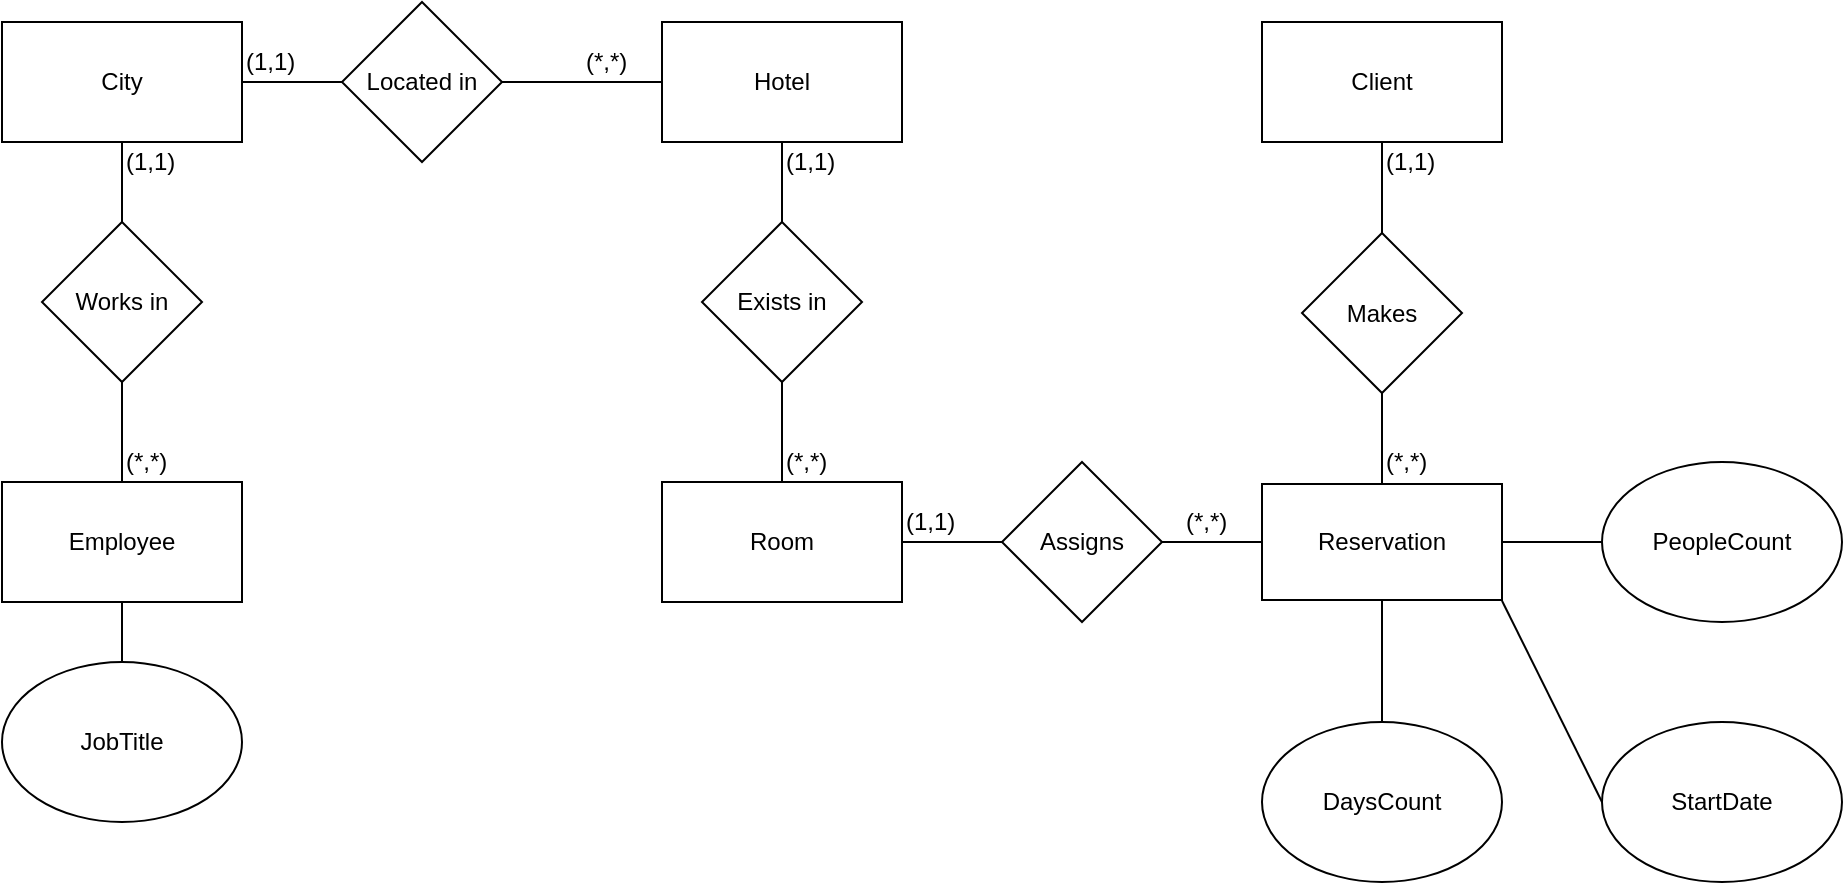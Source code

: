 <mxfile version="10.4.9" type="github"><diagram id="ALXC_ppr7tpdcpcrVswB" name="Page-1"><mxGraphModel dx="840" dy="413" grid="1" gridSize="10" guides="1" tooltips="1" connect="1" arrows="1" fold="1" page="1" pageScale="1" pageWidth="400" pageHeight="500" math="0" shadow="0"><root><mxCell id="0"/><mxCell id="1" parent="0"/><mxCell id="nKNjSr-_bEu66akf5Znx-1" value="Hotel&lt;br&gt;" style="rounded=0;whiteSpace=wrap;html=1;" parent="1" vertex="1"><mxGeometry x="570" y="40" width="120" height="60" as="geometry"/></mxCell><mxCell id="nKNjSr-_bEu66akf5Znx-4" value="Employee&lt;br&gt;" style="rounded=0;whiteSpace=wrap;html=1;" parent="1" vertex="1"><mxGeometry x="240" y="270" width="120" height="60" as="geometry"/></mxCell><mxCell id="chCRjr9lK8vlWC57BzSN-11" style="edgeStyle=none;rounded=0;orthogonalLoop=1;jettySize=auto;html=1;exitX=0.5;exitY=0;exitDx=0;exitDy=0;entryX=0.5;entryY=1;entryDx=0;entryDy=0;endArrow=none;endFill=0;" parent="1" source="nKNjSr-_bEu66akf5Znx-6" target="nKNjSr-_bEu66akf5Znx-4" edge="1"><mxGeometry relative="1" as="geometry"/></mxCell><mxCell id="nKNjSr-_bEu66akf5Znx-6" value="JobTitle" style="ellipse;whiteSpace=wrap;html=1;" parent="1" vertex="1"><mxGeometry x="240" y="360" width="120" height="80" as="geometry"/></mxCell><mxCell id="nKNjSr-_bEu66akf5Znx-8" value="Room" style="rounded=0;whiteSpace=wrap;html=1;" parent="1" vertex="1"><mxGeometry x="570" y="270" width="120" height="60" as="geometry"/></mxCell><mxCell id="nKNjSr-_bEu66akf5Znx-11" value="Reservation&lt;br&gt;" style="rounded=0;whiteSpace=wrap;html=1;" parent="1" vertex="1"><mxGeometry x="870" y="271" width="120" height="58" as="geometry"/></mxCell><mxCell id="chCRjr9lK8vlWC57BzSN-9" style="edgeStyle=none;rounded=0;orthogonalLoop=1;jettySize=auto;html=1;exitX=0;exitY=0.5;exitDx=0;exitDy=0;entryX=1;entryY=0.5;entryDx=0;entryDy=0;endArrow=none;endFill=0;" parent="1" source="nKNjSr-_bEu66akf5Znx-13" target="nKNjSr-_bEu66akf5Znx-11" edge="1"><mxGeometry relative="1" as="geometry"/></mxCell><mxCell id="nKNjSr-_bEu66akf5Znx-13" value="PeopleCount" style="ellipse;whiteSpace=wrap;html=1;" parent="1" vertex="1"><mxGeometry x="1040" y="260" width="120" height="80" as="geometry"/></mxCell><mxCell id="chCRjr9lK8vlWC57BzSN-8" style="edgeStyle=none;rounded=0;orthogonalLoop=1;jettySize=auto;html=1;exitX=0;exitY=0.5;exitDx=0;exitDy=0;entryX=1;entryY=1.006;entryDx=0;entryDy=0;endArrow=none;endFill=0;entryPerimeter=0;" parent="1" source="nKNjSr-_bEu66akf5Znx-14" target="nKNjSr-_bEu66akf5Znx-11" edge="1"><mxGeometry relative="1" as="geometry"/></mxCell><mxCell id="nKNjSr-_bEu66akf5Znx-14" value="StartDate" style="ellipse;whiteSpace=wrap;html=1;" parent="1" vertex="1"><mxGeometry x="1040" y="390" width="120" height="80" as="geometry"/></mxCell><mxCell id="-1FmgAJuAG2mNmfbcFum-5" style="edgeStyle=none;rounded=0;orthogonalLoop=1;jettySize=auto;html=1;exitX=0.5;exitY=0;exitDx=0;exitDy=0;entryX=0.5;entryY=1;entryDx=0;entryDy=0;endArrow=none;endFill=0;" parent="1" source="nKNjSr-_bEu66akf5Znx-15" target="nKNjSr-_bEu66akf5Znx-11" edge="1"><mxGeometry relative="1" as="geometry"/></mxCell><mxCell id="nKNjSr-_bEu66akf5Znx-15" value="DaysCount&lt;br&gt;" style="ellipse;whiteSpace=wrap;html=1;" parent="1" vertex="1"><mxGeometry x="870" y="390" width="120" height="80" as="geometry"/></mxCell><mxCell id="bL32lwVDyr9xWax11CJn-1" value="City&lt;br&gt;" style="rounded=0;whiteSpace=wrap;html=1;" parent="1" vertex="1"><mxGeometry x="240" y="40" width="120" height="60" as="geometry"/></mxCell><mxCell id="bL32lwVDyr9xWax11CJn-6" value="Exists in" style="rhombus;whiteSpace=wrap;html=1;" parent="1" vertex="1"><mxGeometry x="590" y="140" width="80" height="80" as="geometry"/></mxCell><mxCell id="bL32lwVDyr9xWax11CJn-7" value="Located in" style="rhombus;whiteSpace=wrap;html=1;" parent="1" vertex="1"><mxGeometry x="410" y="30" width="80" height="80" as="geometry"/></mxCell><mxCell id="bL32lwVDyr9xWax11CJn-8" style="edgeStyle=none;rounded=0;orthogonalLoop=1;jettySize=auto;html=1;exitX=0;exitY=0.5;exitDx=0;exitDy=0;endArrow=none;endFill=0;entryX=1;entryY=0.5;entryDx=0;entryDy=0;" parent="1" source="nKNjSr-_bEu66akf5Znx-1" target="bL32lwVDyr9xWax11CJn-7" edge="1"><mxGeometry relative="1" as="geometry"><mxPoint x="510" y="300" as="sourcePoint"/><mxPoint x="450" y="230" as="targetPoint"/></mxGeometry></mxCell><mxCell id="bL32lwVDyr9xWax11CJn-15" style="edgeStyle=none;rounded=0;orthogonalLoop=1;jettySize=auto;html=1;exitX=0;exitY=0.5;exitDx=0;exitDy=0;entryX=1;entryY=0.5;entryDx=0;entryDy=0;endArrow=none;endFill=0;" parent="1" source="bL32lwVDyr9xWax11CJn-7" target="bL32lwVDyr9xWax11CJn-1" edge="1"><mxGeometry relative="1" as="geometry"><mxPoint x="540" y="180" as="sourcePoint"/><mxPoint x="430" y="165" as="targetPoint"/></mxGeometry></mxCell><mxCell id="bL32lwVDyr9xWax11CJn-18" value="Works in" style="rhombus;whiteSpace=wrap;html=1;" parent="1" vertex="1"><mxGeometry x="260" y="140" width="80" height="80" as="geometry"/></mxCell><mxCell id="bL32lwVDyr9xWax11CJn-19" style="edgeStyle=none;rounded=0;orthogonalLoop=1;jettySize=auto;html=1;exitX=0.5;exitY=0;exitDx=0;exitDy=0;entryX=0.5;entryY=1;entryDx=0;entryDy=0;endArrow=none;endFill=0;" parent="1" source="bL32lwVDyr9xWax11CJn-18" target="bL32lwVDyr9xWax11CJn-1" edge="1"><mxGeometry relative="1" as="geometry"><mxPoint x="530" y="200" as="sourcePoint"/><mxPoint x="420" y="185" as="targetPoint"/></mxGeometry></mxCell><mxCell id="bL32lwVDyr9xWax11CJn-21" style="edgeStyle=none;rounded=0;orthogonalLoop=1;jettySize=auto;html=1;exitX=0.5;exitY=0;exitDx=0;exitDy=0;entryX=0.5;entryY=1;entryDx=0;entryDy=0;endArrow=none;endFill=0;" parent="1" source="nKNjSr-_bEu66akf5Znx-4" target="bL32lwVDyr9xWax11CJn-18" edge="1"><mxGeometry relative="1" as="geometry"><mxPoint x="440" y="170" as="sourcePoint"/><mxPoint x="440" y="120" as="targetPoint"/></mxGeometry></mxCell><mxCell id="bL32lwVDyr9xWax11CJn-23" style="edgeStyle=none;rounded=0;orthogonalLoop=1;jettySize=auto;html=1;exitX=0.5;exitY=0;exitDx=0;exitDy=0;entryX=0.5;entryY=1;entryDx=0;entryDy=0;endArrow=none;endFill=0;" parent="1" source="nKNjSr-_bEu66akf5Znx-8" target="bL32lwVDyr9xWax11CJn-6" edge="1"><mxGeometry relative="1" as="geometry"><mxPoint x="810" y="200" as="sourcePoint"/><mxPoint x="700" y="185" as="targetPoint"/></mxGeometry></mxCell><mxCell id="bL32lwVDyr9xWax11CJn-25" style="edgeStyle=none;rounded=0;orthogonalLoop=1;jettySize=auto;html=1;exitX=0.5;exitY=1;exitDx=0;exitDy=0;entryX=0.5;entryY=0;entryDx=0;entryDy=0;endArrow=none;endFill=0;" parent="1" source="nKNjSr-_bEu66akf5Znx-1" target="bL32lwVDyr9xWax11CJn-6" edge="1"><mxGeometry relative="1" as="geometry"><mxPoint x="790" y="180" as="sourcePoint"/><mxPoint x="680" y="165" as="targetPoint"/></mxGeometry></mxCell><mxCell id="chCRjr9lK8vlWC57BzSN-1" style="rounded=0;orthogonalLoop=1;jettySize=auto;html=1;exitX=1;exitY=0.5;exitDx=0;exitDy=0;entryX=0;entryY=0.5;entryDx=0;entryDy=0;endArrow=none;endFill=0;" parent="1" source="bL32lwVDyr9xWax11CJn-26" target="nKNjSr-_bEu66akf5Znx-11" edge="1"><mxGeometry relative="1" as="geometry"/></mxCell><mxCell id="bL32lwVDyr9xWax11CJn-26" value="Assigns" style="rhombus;whiteSpace=wrap;html=1;" parent="1" vertex="1"><mxGeometry x="740" y="260" width="80" height="80" as="geometry"/></mxCell><mxCell id="bL32lwVDyr9xWax11CJn-28" style="edgeStyle=none;rounded=0;orthogonalLoop=1;jettySize=auto;html=1;exitX=0;exitY=0.5;exitDx=0;exitDy=0;entryX=1;entryY=0.5;entryDx=0;entryDy=0;endArrow=none;endFill=0;" parent="1" source="bL32lwVDyr9xWax11CJn-26" target="nKNjSr-_bEu66akf5Znx-8" edge="1"><mxGeometry relative="1" as="geometry"><mxPoint x="760" y="300" as="sourcePoint"/><mxPoint x="480" y="220" as="targetPoint"/></mxGeometry></mxCell><mxCell id="bL32lwVDyr9xWax11CJn-30" value="(*,*)" style="text;html=1;resizable=0;points=[];autosize=1;align=left;verticalAlign=top;spacingTop=-4;" parent="1" vertex="1"><mxGeometry x="630" y="250" width="40" height="20" as="geometry"/></mxCell><mxCell id="bL32lwVDyr9xWax11CJn-31" value="(1,1)" style="text;html=1;resizable=0;points=[];autosize=1;align=left;verticalAlign=top;spacingTop=-4;" parent="1" vertex="1"><mxGeometry x="630" y="100" width="40" height="20" as="geometry"/></mxCell><mxCell id="bL32lwVDyr9xWax11CJn-33" value="(1,1)" style="text;html=1;resizable=0;points=[];autosize=1;align=left;verticalAlign=top;spacingTop=-4;" parent="1" vertex="1"><mxGeometry x="690" y="280" width="40" height="20" as="geometry"/></mxCell><mxCell id="bL32lwVDyr9xWax11CJn-34" value="(*,*)" style="text;html=1;resizable=0;points=[];autosize=1;align=left;verticalAlign=top;spacingTop=-4;" parent="1" vertex="1"><mxGeometry x="830" y="280" width="40" height="20" as="geometry"/></mxCell><mxCell id="bL32lwVDyr9xWax11CJn-35" value="(1,1)" style="text;html=1;resizable=0;points=[];autosize=1;align=left;verticalAlign=top;spacingTop=-4;" parent="1" vertex="1"><mxGeometry x="300" y="100" width="40" height="20" as="geometry"/></mxCell><mxCell id="bL32lwVDyr9xWax11CJn-36" value="(*,*)" style="text;html=1;resizable=0;points=[];autosize=1;align=left;verticalAlign=top;spacingTop=-4;" parent="1" vertex="1"><mxGeometry x="300" y="250" width="40" height="20" as="geometry"/></mxCell><mxCell id="bL32lwVDyr9xWax11CJn-37" value="(*,*)" style="text;html=1;resizable=0;points=[];autosize=1;align=left;verticalAlign=top;spacingTop=-4;" parent="1" vertex="1"><mxGeometry x="530" y="50" width="40" height="20" as="geometry"/></mxCell><mxCell id="bL32lwVDyr9xWax11CJn-38" value="(1,1)" style="text;html=1;resizable=0;points=[];autosize=1;align=left;verticalAlign=top;spacingTop=-4;" parent="1" vertex="1"><mxGeometry x="360" y="50" width="40" height="20" as="geometry"/></mxCell><mxCell id="-1FmgAJuAG2mNmfbcFum-1" value="Client" style="rounded=0;whiteSpace=wrap;html=1;" parent="1" vertex="1"><mxGeometry x="870" y="40" width="120" height="60" as="geometry"/></mxCell><mxCell id="-1FmgAJuAG2mNmfbcFum-3" style="rounded=0;orthogonalLoop=1;jettySize=auto;html=1;exitX=0.5;exitY=0;exitDx=0;exitDy=0;entryX=0.5;entryY=1;entryDx=0;entryDy=0;endArrow=none;endFill=0;" parent="1" source="-1FmgAJuAG2mNmfbcFum-2" target="-1FmgAJuAG2mNmfbcFum-1" edge="1"><mxGeometry relative="1" as="geometry"/></mxCell><mxCell id="-1FmgAJuAG2mNmfbcFum-4" style="edgeStyle=none;rounded=0;orthogonalLoop=1;jettySize=auto;html=1;exitX=0.5;exitY=1;exitDx=0;exitDy=0;entryX=0.5;entryY=0;entryDx=0;entryDy=0;endArrow=none;endFill=0;" parent="1" source="-1FmgAJuAG2mNmfbcFum-2" target="nKNjSr-_bEu66akf5Znx-11" edge="1"><mxGeometry relative="1" as="geometry"/></mxCell><mxCell id="-1FmgAJuAG2mNmfbcFum-2" value="Makes" style="rhombus;whiteSpace=wrap;html=1;" parent="1" vertex="1"><mxGeometry x="890" y="145.5" width="80" height="80" as="geometry"/></mxCell><mxCell id="-1FmgAJuAG2mNmfbcFum-6" value="(1,1)" style="text;html=1;resizable=0;points=[];autosize=1;align=left;verticalAlign=top;spacingTop=-4;" parent="1" vertex="1"><mxGeometry x="930" y="100" width="40" height="20" as="geometry"/></mxCell><mxCell id="-1FmgAJuAG2mNmfbcFum-7" value="(*,*)" style="text;html=1;resizable=0;points=[];autosize=1;align=left;verticalAlign=top;spacingTop=-4;" parent="1" vertex="1"><mxGeometry x="930" y="250" width="40" height="20" as="geometry"/></mxCell></root></mxGraphModel></diagram></mxfile>
